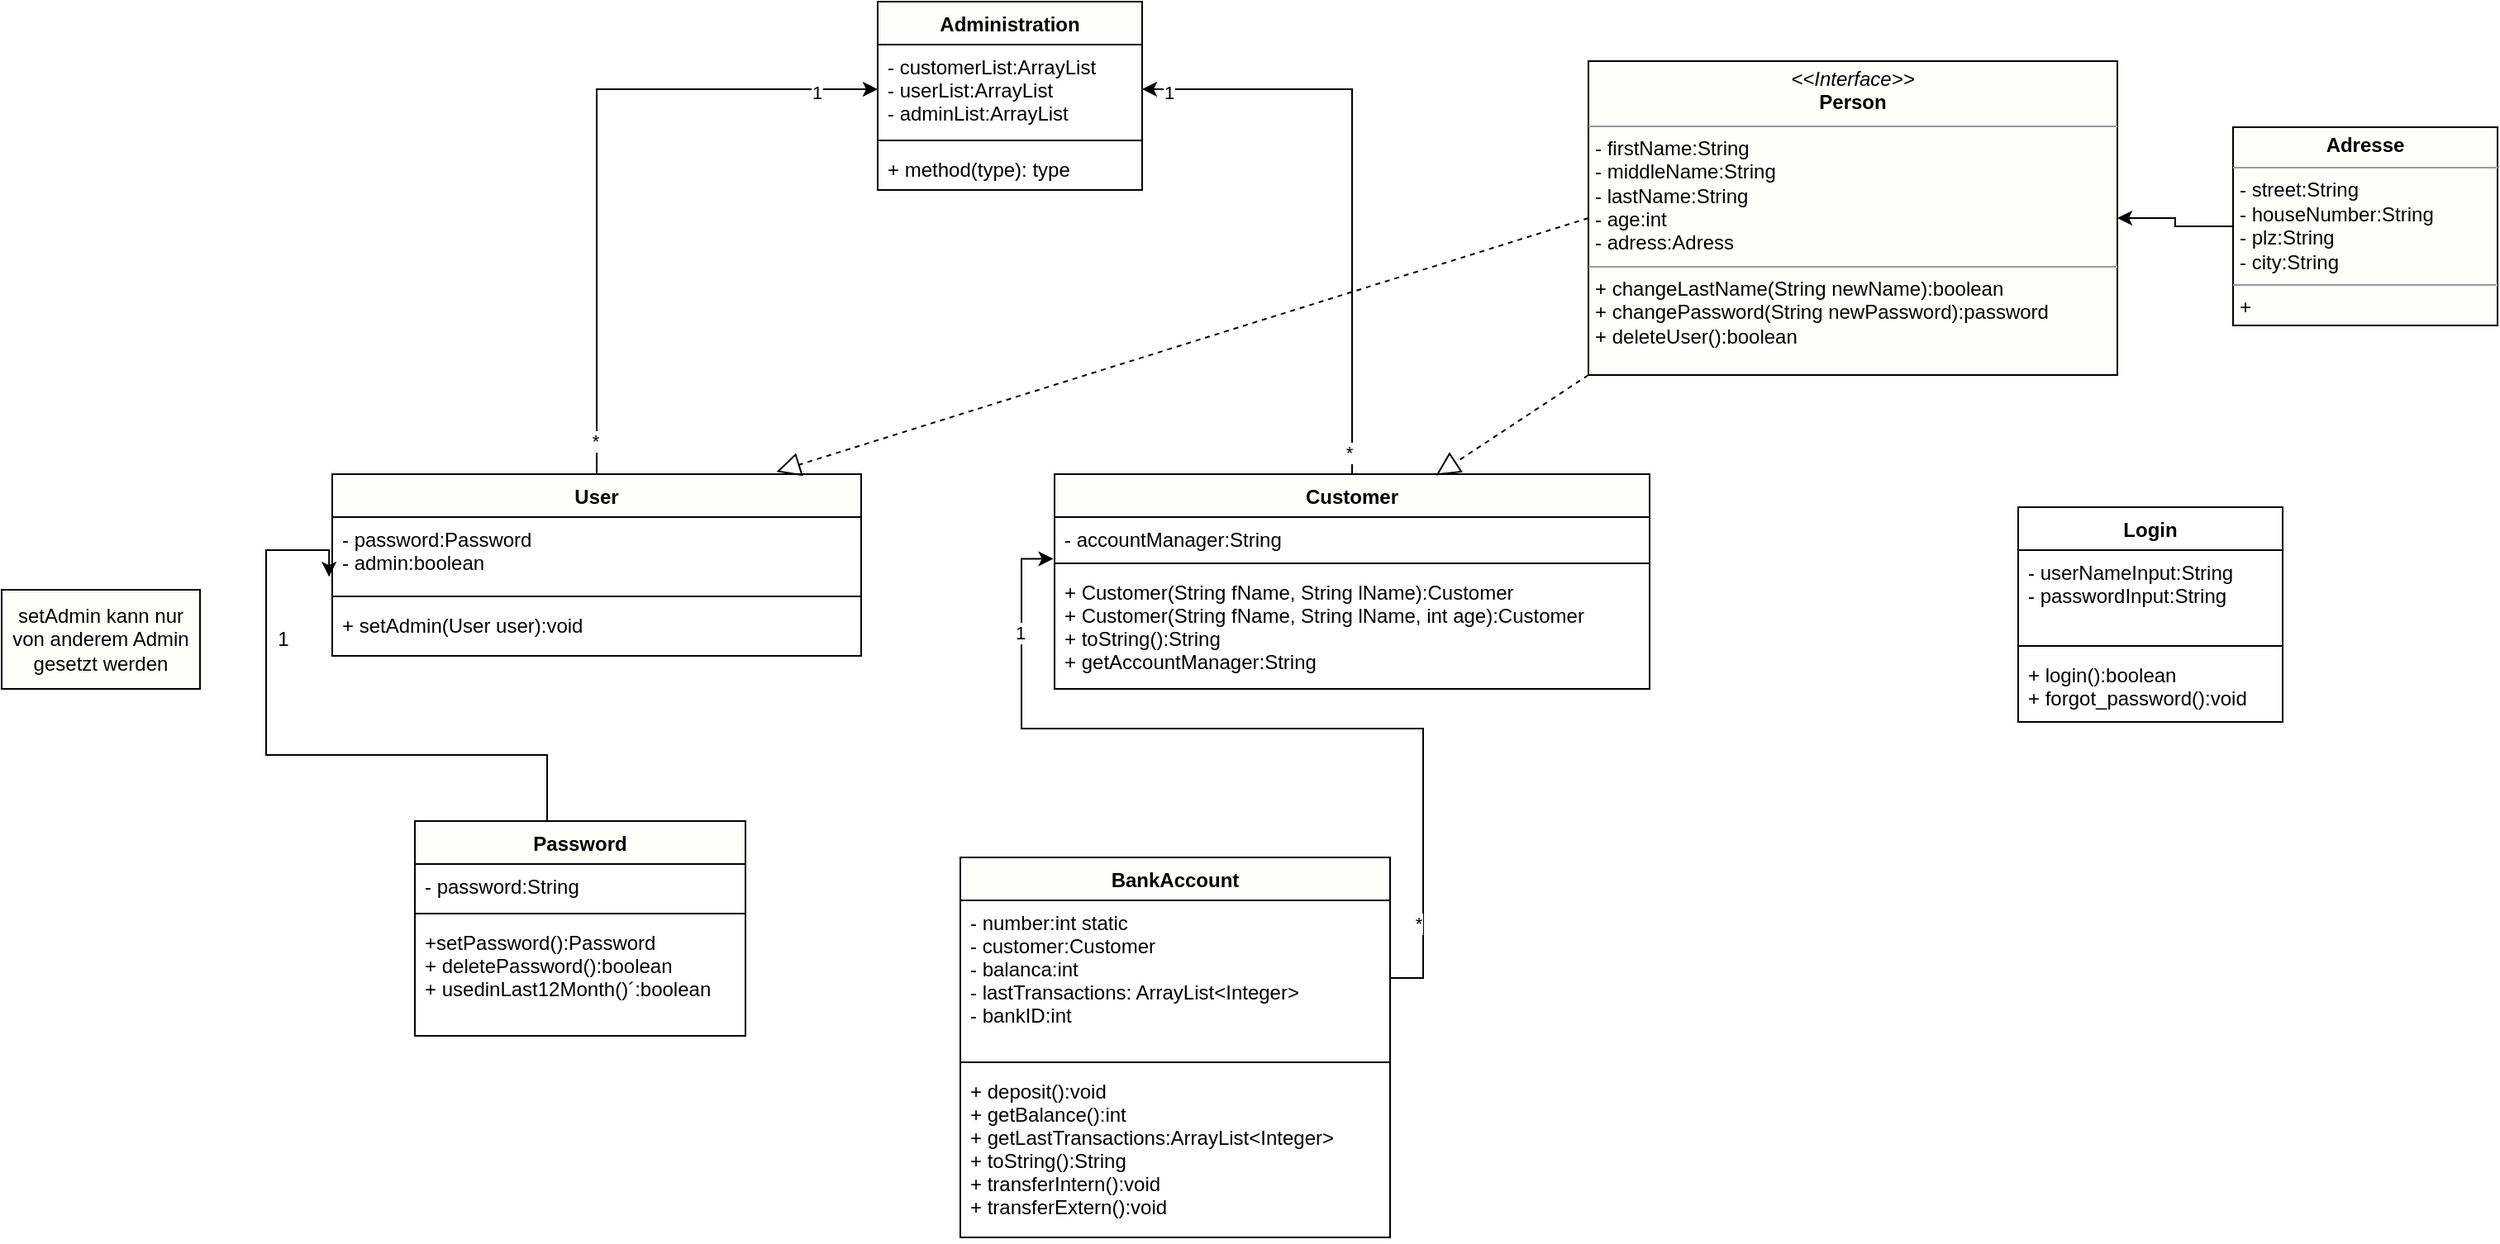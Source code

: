 <mxfile version="14.5.8" type="github" pages="3">
  <diagram id="5WvE_TeE9GjP7bDvHqvS" name="Classes">
    <mxGraphModel dx="2473" dy="2073" grid="1" gridSize="10" guides="1" tooltips="1" connect="1" arrows="1" fold="1" page="1" pageScale="1" pageWidth="827" pageHeight="1169" math="0" shadow="0">
      <root>
        <mxCell id="0" />
        <mxCell id="1" parent="0" />
        <mxCell id="yAYhWzeGtVgSM8NESJbi-16" value="Login" style="swimlane;fontStyle=1;align=center;verticalAlign=top;childLayout=stackLayout;horizontal=1;startSize=26;horizontalStack=0;resizeParent=1;resizeParentMax=0;resizeLast=0;collapsible=1;marginBottom=0;" vertex="1" parent="1">
          <mxGeometry x="1050" y="220" width="160" height="130" as="geometry" />
        </mxCell>
        <mxCell id="yAYhWzeGtVgSM8NESJbi-17" value="- userNameInput:String&#xa;- passwordInput:String" style="text;strokeColor=none;fillColor=none;align=left;verticalAlign=top;spacingLeft=4;spacingRight=4;overflow=hidden;rotatable=0;points=[[0,0.5],[1,0.5]];portConstraint=eastwest;" vertex="1" parent="yAYhWzeGtVgSM8NESJbi-16">
          <mxGeometry y="26" width="160" height="54" as="geometry" />
        </mxCell>
        <mxCell id="yAYhWzeGtVgSM8NESJbi-18" value="" style="line;strokeWidth=1;fillColor=none;align=left;verticalAlign=middle;spacingTop=-1;spacingLeft=3;spacingRight=3;rotatable=0;labelPosition=right;points=[];portConstraint=eastwest;" vertex="1" parent="yAYhWzeGtVgSM8NESJbi-16">
          <mxGeometry y="80" width="160" height="8" as="geometry" />
        </mxCell>
        <mxCell id="yAYhWzeGtVgSM8NESJbi-19" value="+ login():boolean&#xa;+ forgot_password():void&#xa;" style="text;strokeColor=none;fillColor=none;align=left;verticalAlign=top;spacingLeft=4;spacingRight=4;overflow=hidden;rotatable=0;points=[[0,0.5],[1,0.5]];portConstraint=eastwest;" vertex="1" parent="yAYhWzeGtVgSM8NESJbi-16">
          <mxGeometry y="88" width="160" height="42" as="geometry" />
        </mxCell>
        <mxCell id="a04i6aq1lrujuW8QD35m-5" style="edgeStyle=orthogonalEdgeStyle;rounded=0;orthogonalLoop=1;jettySize=auto;html=1;" edge="1" parent="1" source="Yq6aoSofiCBbfpdhKU_5-1" target="a04i6aq1lrujuW8QD35m-2">
          <mxGeometry relative="1" as="geometry" />
        </mxCell>
        <mxCell id="a04i6aq1lrujuW8QD35m-6" value="1" style="edgeLabel;html=1;align=center;verticalAlign=middle;resizable=0;points=[];" vertex="1" connectable="0" parent="a04i6aq1lrujuW8QD35m-5">
          <mxGeometry x="0.817" y="-2" relative="1" as="geometry">
            <mxPoint as="offset" />
          </mxGeometry>
        </mxCell>
        <mxCell id="a04i6aq1lrujuW8QD35m-7" value="*" style="edgeLabel;html=1;align=center;verticalAlign=middle;resizable=0;points=[];" vertex="1" connectable="0" parent="a04i6aq1lrujuW8QD35m-5">
          <mxGeometry x="-0.9" y="1" relative="1" as="geometry">
            <mxPoint as="offset" />
          </mxGeometry>
        </mxCell>
        <mxCell id="Yq6aoSofiCBbfpdhKU_5-1" value="User" style="swimlane;fontStyle=1;align=center;verticalAlign=top;childLayout=stackLayout;horizontal=1;startSize=26;horizontalStack=0;resizeParent=1;resizeParentMax=0;resizeLast=0;collapsible=1;marginBottom=0;fillColor=#FEFFFA;" vertex="1" parent="1">
          <mxGeometry x="30" y="200" width="320" height="110" as="geometry" />
        </mxCell>
        <mxCell id="Yq6aoSofiCBbfpdhKU_5-2" value="- password:Password&#xa;- admin:boolean&#xa;" style="text;strokeColor=none;fillColor=none;align=left;verticalAlign=top;spacingLeft=4;spacingRight=4;overflow=hidden;rotatable=0;points=[[0,0.5],[1,0.5]];portConstraint=eastwest;" vertex="1" parent="Yq6aoSofiCBbfpdhKU_5-1">
          <mxGeometry y="26" width="320" height="44" as="geometry" />
        </mxCell>
        <mxCell id="Yq6aoSofiCBbfpdhKU_5-3" value="" style="line;strokeWidth=1;fillColor=none;align=left;verticalAlign=middle;spacingTop=-1;spacingLeft=3;spacingRight=3;rotatable=0;labelPosition=right;points=[];portConstraint=eastwest;" vertex="1" parent="Yq6aoSofiCBbfpdhKU_5-1">
          <mxGeometry y="70" width="320" height="8" as="geometry" />
        </mxCell>
        <mxCell id="Yq6aoSofiCBbfpdhKU_5-4" value="+ setAdmin(User user):void&#xa;&#xa;" style="text;strokeColor=none;fillColor=none;align=left;verticalAlign=top;spacingLeft=4;spacingRight=4;overflow=hidden;rotatable=0;points=[[0,0.5],[1,0.5]];portConstraint=eastwest;" vertex="1" parent="Yq6aoSofiCBbfpdhKU_5-1">
          <mxGeometry y="78" width="320" height="32" as="geometry" />
        </mxCell>
        <mxCell id="QmFmvsBYAUK9m0hf4N-G-6" style="edgeStyle=orthogonalEdgeStyle;rounded=0;orthogonalLoop=1;jettySize=auto;html=1;entryX=-0.006;entryY=0.821;entryDx=0;entryDy=0;entryPerimeter=0;" edge="1" parent="1" source="QmFmvsBYAUK9m0hf4N-G-2" target="Yq6aoSofiCBbfpdhKU_5-2">
          <mxGeometry relative="1" as="geometry">
            <Array as="points">
              <mxPoint x="160" y="370" />
              <mxPoint x="-10" y="370" />
              <mxPoint x="-10" y="246" />
            </Array>
          </mxGeometry>
        </mxCell>
        <mxCell id="QmFmvsBYAUK9m0hf4N-G-2" value="Password" style="swimlane;fontStyle=1;align=center;verticalAlign=top;childLayout=stackLayout;horizontal=1;startSize=26;horizontalStack=0;resizeParent=1;resizeParentMax=0;resizeLast=0;collapsible=1;marginBottom=0;fillColor=#FEFFFA;" vertex="1" parent="1">
          <mxGeometry x="80" y="410" width="200" height="130" as="geometry" />
        </mxCell>
        <mxCell id="QmFmvsBYAUK9m0hf4N-G-3" value="- password:String" style="text;strokeColor=none;fillColor=none;align=left;verticalAlign=top;spacingLeft=4;spacingRight=4;overflow=hidden;rotatable=0;points=[[0,0.5],[1,0.5]];portConstraint=eastwest;" vertex="1" parent="QmFmvsBYAUK9m0hf4N-G-2">
          <mxGeometry y="26" width="200" height="26" as="geometry" />
        </mxCell>
        <mxCell id="QmFmvsBYAUK9m0hf4N-G-4" value="" style="line;strokeWidth=1;fillColor=none;align=left;verticalAlign=middle;spacingTop=-1;spacingLeft=3;spacingRight=3;rotatable=0;labelPosition=right;points=[];portConstraint=eastwest;" vertex="1" parent="QmFmvsBYAUK9m0hf4N-G-2">
          <mxGeometry y="52" width="200" height="8" as="geometry" />
        </mxCell>
        <mxCell id="QmFmvsBYAUK9m0hf4N-G-5" value="+setPassword():Password&#xa;+ deletePassword():boolean&#xa;+ usedinLast12Month()´:boolean" style="text;strokeColor=none;fillColor=none;align=left;verticalAlign=top;spacingLeft=4;spacingRight=4;overflow=hidden;rotatable=0;points=[[0,0.5],[1,0.5]];portConstraint=eastwest;" vertex="1" parent="QmFmvsBYAUK9m0hf4N-G-2">
          <mxGeometry y="60" width="200" height="70" as="geometry" />
        </mxCell>
        <mxCell id="8Pk3aCnCF4FakZzgmtOB-1" value="1" style="text;html=1;align=center;verticalAlign=middle;resizable=0;points=[];autosize=1;strokeColor=none;" vertex="1" parent="1">
          <mxGeometry x="-10" y="290" width="20" height="20" as="geometry" />
        </mxCell>
        <mxCell id="8Pk3aCnCF4FakZzgmtOB-2" value="BankAccount" style="swimlane;fontStyle=1;align=center;verticalAlign=top;childLayout=stackLayout;horizontal=1;startSize=26;horizontalStack=0;resizeParent=1;resizeParentMax=0;resizeLast=0;collapsible=1;marginBottom=0;fillColor=#FEFFFA;" vertex="1" parent="1">
          <mxGeometry x="410" y="432" width="260" height="230" as="geometry" />
        </mxCell>
        <mxCell id="8Pk3aCnCF4FakZzgmtOB-3" value="- number:int static&#xa;- customer:Customer&#xa;- balanca:int&#xa;- lastTransactions: ArrayList&lt;Integer&gt;&#xa;- bankID:int&#xa;" style="text;strokeColor=none;fillColor=none;align=left;verticalAlign=top;spacingLeft=4;spacingRight=4;overflow=hidden;rotatable=0;points=[[0,0.5],[1,0.5]];portConstraint=eastwest;" vertex="1" parent="8Pk3aCnCF4FakZzgmtOB-2">
          <mxGeometry y="26" width="260" height="94" as="geometry" />
        </mxCell>
        <mxCell id="8Pk3aCnCF4FakZzgmtOB-4" value="" style="line;strokeWidth=1;fillColor=none;align=left;verticalAlign=middle;spacingTop=-1;spacingLeft=3;spacingRight=3;rotatable=0;labelPosition=right;points=[];portConstraint=eastwest;" vertex="1" parent="8Pk3aCnCF4FakZzgmtOB-2">
          <mxGeometry y="120" width="260" height="8" as="geometry" />
        </mxCell>
        <mxCell id="8Pk3aCnCF4FakZzgmtOB-5" value="+ deposit():void&#xa;+ getBalance():int&#xa;+ getLastTransactions:ArrayList&lt;Integer&gt;&#xa;+ toString():String&#xa;+ transferIntern():void&#xa;+ transferExtern():void&#xa;&#xa;&#xa;" style="text;strokeColor=none;fillColor=none;align=left;verticalAlign=top;spacingLeft=4;spacingRight=4;overflow=hidden;rotatable=0;points=[[0,0.5],[1,0.5]];portConstraint=eastwest;" vertex="1" parent="8Pk3aCnCF4FakZzgmtOB-2">
          <mxGeometry y="128" width="260" height="102" as="geometry" />
        </mxCell>
        <mxCell id="a04i6aq1lrujuW8QD35m-8" style="edgeStyle=orthogonalEdgeStyle;rounded=0;orthogonalLoop=1;jettySize=auto;html=1;" edge="1" parent="1" source="8Pk3aCnCF4FakZzgmtOB-6" target="a04i6aq1lrujuW8QD35m-2">
          <mxGeometry relative="1" as="geometry" />
        </mxCell>
        <mxCell id="a04i6aq1lrujuW8QD35m-9" value="1" style="edgeLabel;html=1;align=center;verticalAlign=middle;resizable=0;points=[];" vertex="1" connectable="0" parent="a04i6aq1lrujuW8QD35m-8">
          <mxGeometry x="0.912" y="2" relative="1" as="geometry">
            <mxPoint as="offset" />
          </mxGeometry>
        </mxCell>
        <mxCell id="a04i6aq1lrujuW8QD35m-10" value="*" style="edgeLabel;html=1;align=center;verticalAlign=middle;resizable=0;points=[];" vertex="1" connectable="0" parent="a04i6aq1lrujuW8QD35m-8">
          <mxGeometry x="-0.925" y="2" relative="1" as="geometry">
            <mxPoint as="offset" />
          </mxGeometry>
        </mxCell>
        <mxCell id="8Pk3aCnCF4FakZzgmtOB-6" value="Customer" style="swimlane;fontStyle=1;align=center;verticalAlign=top;childLayout=stackLayout;horizontal=1;startSize=26;horizontalStack=0;resizeParent=1;resizeParentMax=0;resizeLast=0;collapsible=1;marginBottom=0;fillColor=#FEFFFA;" vertex="1" parent="1">
          <mxGeometry x="467" y="200" width="360" height="130" as="geometry" />
        </mxCell>
        <mxCell id="8Pk3aCnCF4FakZzgmtOB-7" value="- accountManager:String&#xa;" style="text;strokeColor=none;fillColor=none;align=left;verticalAlign=top;spacingLeft=4;spacingRight=4;overflow=hidden;rotatable=0;points=[[0,0.5],[1,0.5]];portConstraint=eastwest;" vertex="1" parent="8Pk3aCnCF4FakZzgmtOB-6">
          <mxGeometry y="26" width="360" height="24" as="geometry" />
        </mxCell>
        <mxCell id="8Pk3aCnCF4FakZzgmtOB-8" value="" style="line;strokeWidth=1;fillColor=none;align=left;verticalAlign=middle;spacingTop=-1;spacingLeft=3;spacingRight=3;rotatable=0;labelPosition=right;points=[];portConstraint=eastwest;" vertex="1" parent="8Pk3aCnCF4FakZzgmtOB-6">
          <mxGeometry y="50" width="360" height="8" as="geometry" />
        </mxCell>
        <mxCell id="8Pk3aCnCF4FakZzgmtOB-9" value="+ Customer(String fName, String lName):Customer&#xa;+ Customer(String fName, String lName, int age):Customer&#xa;+ toString():String&#xa;+ getAccountManager:String&#xa;" style="text;strokeColor=none;fillColor=none;align=left;verticalAlign=top;spacingLeft=4;spacingRight=4;overflow=hidden;rotatable=0;points=[[0,0.5],[1,0.5]];portConstraint=eastwest;" vertex="1" parent="8Pk3aCnCF4FakZzgmtOB-6">
          <mxGeometry y="58" width="360" height="72" as="geometry" />
        </mxCell>
        <mxCell id="8Pk3aCnCF4FakZzgmtOB-10" style="edgeStyle=orthogonalEdgeStyle;rounded=0;orthogonalLoop=1;jettySize=auto;html=1;entryX=-0.002;entryY=1.052;entryDx=0;entryDy=0;entryPerimeter=0;" edge="1" parent="1" source="8Pk3aCnCF4FakZzgmtOB-3" target="8Pk3aCnCF4FakZzgmtOB-7">
          <mxGeometry relative="1" as="geometry" />
        </mxCell>
        <mxCell id="8Pk3aCnCF4FakZzgmtOB-11" value="1" style="edgeLabel;html=1;align=center;verticalAlign=middle;resizable=0;points=[];" vertex="1" connectable="0" parent="8Pk3aCnCF4FakZzgmtOB-10">
          <mxGeometry x="0.763" y="1" relative="1" as="geometry">
            <mxPoint as="offset" />
          </mxGeometry>
        </mxCell>
        <mxCell id="8Pk3aCnCF4FakZzgmtOB-12" value="*" style="edgeLabel;html=1;align=center;verticalAlign=middle;resizable=0;points=[];" vertex="1" connectable="0" parent="8Pk3aCnCF4FakZzgmtOB-10">
          <mxGeometry x="-0.803" y="3" relative="1" as="geometry">
            <mxPoint as="offset" />
          </mxGeometry>
        </mxCell>
        <mxCell id="a04i6aq1lrujuW8QD35m-1" value="Administration" style="swimlane;fontStyle=1;align=center;verticalAlign=top;childLayout=stackLayout;horizontal=1;startSize=26;horizontalStack=0;resizeParent=1;resizeParentMax=0;resizeLast=0;collapsible=1;marginBottom=0;fillColor=#FEFFFA;" vertex="1" parent="1">
          <mxGeometry x="360" y="-86" width="160" height="114" as="geometry" />
        </mxCell>
        <mxCell id="a04i6aq1lrujuW8QD35m-2" value="- customerList:ArrayList&#xa;- userList:ArrayList&#xa;- adminList:ArrayList&#xa;&#xa;" style="text;strokeColor=none;fillColor=none;align=left;verticalAlign=top;spacingLeft=4;spacingRight=4;overflow=hidden;rotatable=0;points=[[0,0.5],[1,0.5]];portConstraint=eastwest;" vertex="1" parent="a04i6aq1lrujuW8QD35m-1">
          <mxGeometry y="26" width="160" height="54" as="geometry" />
        </mxCell>
        <mxCell id="a04i6aq1lrujuW8QD35m-3" value="" style="line;strokeWidth=1;fillColor=none;align=left;verticalAlign=middle;spacingTop=-1;spacingLeft=3;spacingRight=3;rotatable=0;labelPosition=right;points=[];portConstraint=eastwest;" vertex="1" parent="a04i6aq1lrujuW8QD35m-1">
          <mxGeometry y="80" width="160" height="8" as="geometry" />
        </mxCell>
        <mxCell id="a04i6aq1lrujuW8QD35m-4" value="+ method(type): type" style="text;strokeColor=none;fillColor=none;align=left;verticalAlign=top;spacingLeft=4;spacingRight=4;overflow=hidden;rotatable=0;points=[[0,0.5],[1,0.5]];portConstraint=eastwest;" vertex="1" parent="a04i6aq1lrujuW8QD35m-1">
          <mxGeometry y="88" width="160" height="26" as="geometry" />
        </mxCell>
        <mxCell id="a04i6aq1lrujuW8QD35m-11" value="&lt;p style=&quot;margin: 0px ; margin-top: 4px ; text-align: center&quot;&gt;&lt;i&gt;&amp;lt;&amp;lt;Interface&amp;gt;&amp;gt;&lt;/i&gt;&lt;br&gt;&lt;b&gt;Person&lt;/b&gt;&lt;/p&gt;&lt;hr size=&quot;1&quot;&gt;&lt;p style=&quot;margin: 0px ; margin-left: 4px&quot;&gt;- firstName:String&lt;br&gt;- middleName:String&lt;br&gt;- lastName:String&lt;br&gt;- age:int&lt;/p&gt;&lt;p style=&quot;margin: 0px ; margin-left: 4px&quot;&gt;- adress:Adress&lt;br&gt;&lt;/p&gt;&lt;hr size=&quot;1&quot;&gt;&lt;p style=&quot;margin: 0px ; margin-left: 4px&quot;&gt;+ changeLastName(String newName):boolean&lt;br&gt;+ changePassword(String newPassword):password&lt;br&gt;+ deleteUser():boolean&lt;/p&gt;" style="verticalAlign=top;align=left;overflow=fill;fontSize=12;fontFamily=Helvetica;html=1;fillColor=#FEFFFA;" vertex="1" parent="1">
          <mxGeometry x="790" y="-50" width="320" height="190" as="geometry" />
        </mxCell>
        <mxCell id="a04i6aq1lrujuW8QD35m-13" style="edgeStyle=orthogonalEdgeStyle;rounded=0;orthogonalLoop=1;jettySize=auto;html=1;entryX=1;entryY=0.5;entryDx=0;entryDy=0;" edge="1" parent="1" source="a04i6aq1lrujuW8QD35m-12" target="a04i6aq1lrujuW8QD35m-11">
          <mxGeometry relative="1" as="geometry" />
        </mxCell>
        <mxCell id="a04i6aq1lrujuW8QD35m-12" value="&lt;p style=&quot;margin: 0px ; margin-top: 4px ; text-align: center&quot;&gt;&lt;b&gt;Adresse&lt;/b&gt;&lt;br&gt;&lt;/p&gt;&lt;hr size=&quot;1&quot;&gt;&lt;p style=&quot;margin: 0px ; margin-left: 4px&quot;&gt;- street:String&lt;/p&gt;&lt;p style=&quot;margin: 0px ; margin-left: 4px&quot;&gt;- houseNumber:String&lt;br&gt;&lt;/p&gt;&lt;p style=&quot;margin: 0px ; margin-left: 4px&quot;&gt;- plz:String&lt;br&gt;- city:String&lt;br&gt;&lt;/p&gt;&lt;hr size=&quot;1&quot;&gt;&lt;p style=&quot;margin: 0px ; margin-left: 4px&quot;&gt;+&lt;br&gt;&lt;/p&gt;" style="verticalAlign=top;align=left;overflow=fill;fontSize=12;fontFamily=Helvetica;html=1;fillColor=#FEFFFA;" vertex="1" parent="1">
          <mxGeometry x="1180" y="-10" width="160" height="120" as="geometry" />
        </mxCell>
        <mxCell id="a04i6aq1lrujuW8QD35m-14" value="" style="endArrow=block;dashed=1;endFill=0;endSize=12;html=1;exitX=0;exitY=0.5;exitDx=0;exitDy=0;entryX=0.84;entryY=-0.013;entryDx=0;entryDy=0;entryPerimeter=0;" edge="1" parent="1" source="a04i6aq1lrujuW8QD35m-11" target="Yq6aoSofiCBbfpdhKU_5-1">
          <mxGeometry width="160" relative="1" as="geometry">
            <mxPoint x="430" y="230" as="sourcePoint" />
            <mxPoint x="590" y="230" as="targetPoint" />
          </mxGeometry>
        </mxCell>
        <mxCell id="a04i6aq1lrujuW8QD35m-16" value="" style="endArrow=block;dashed=1;endFill=0;endSize=12;html=1;exitX=0;exitY=1;exitDx=0;exitDy=0;entryX=0.641;entryY=0.006;entryDx=0;entryDy=0;entryPerimeter=0;" edge="1" parent="1" source="a04i6aq1lrujuW8QD35m-11" target="8Pk3aCnCF4FakZzgmtOB-6">
          <mxGeometry width="160" relative="1" as="geometry">
            <mxPoint x="500" y="230" as="sourcePoint" />
            <mxPoint x="660" y="230" as="targetPoint" />
          </mxGeometry>
        </mxCell>
        <mxCell id="a04i6aq1lrujuW8QD35m-22" value="setAdmin kann nur von anderem Admin gesetzt werden" style="rounded=0;whiteSpace=wrap;html=1;fillColor=#FEFFFA;" vertex="1" parent="1">
          <mxGeometry x="-170" y="270" width="120" height="60" as="geometry" />
        </mxCell>
      </root>
    </mxGraphModel>
  </diagram>
  <diagram id="vHmOPJeJbX0OVW7oPPSt" name="Use Case">
    <mxGraphModel dx="1372" dy="753" grid="1" gridSize="10" guides="1" tooltips="1" connect="1" arrows="1" fold="1" page="1" pageScale="1" pageWidth="827" pageHeight="1169" math="0" shadow="0">
      <root>
        <mxCell id="63PPgOzyXpiEod-4MCjg-0" />
        <mxCell id="63PPgOzyXpiEod-4MCjg-1" parent="63PPgOzyXpiEod-4MCjg-0" />
        <mxCell id="md37uZJamLbwJpJN7hos-7" style="edgeStyle=orthogonalEdgeStyle;rounded=0;orthogonalLoop=1;jettySize=auto;html=1;" edge="1" parent="63PPgOzyXpiEod-4MCjg-1" source="nu3Nz8jD-Tqhlq5qlsEE-3" target="md37uZJamLbwJpJN7hos-6">
          <mxGeometry relative="1" as="geometry" />
        </mxCell>
        <mxCell id="nu3Nz8jD-Tqhlq5qlsEE-3" value="User" style="shape=umlActor;verticalLabelPosition=bottom;verticalAlign=top;html=1;" vertex="1" parent="63PPgOzyXpiEod-4MCjg-1">
          <mxGeometry x="60" y="360" width="60" height="120" as="geometry" />
        </mxCell>
        <mxCell id="md37uZJamLbwJpJN7hos-9" style="edgeStyle=orthogonalEdgeStyle;rounded=0;orthogonalLoop=1;jettySize=auto;html=1;" edge="1" parent="63PPgOzyXpiEod-4MCjg-1" source="md37uZJamLbwJpJN7hos-6">
          <mxGeometry relative="1" as="geometry">
            <mxPoint x="360" y="420" as="targetPoint" />
          </mxGeometry>
        </mxCell>
        <mxCell id="md37uZJamLbwJpJN7hos-6" value="Login" style="strokeWidth=2;html=1;shape=mxgraph.flowchart.terminator;whiteSpace=wrap;fillColor=#FEFFFA;" vertex="1" parent="63PPgOzyXpiEod-4MCjg-1">
          <mxGeometry x="200" y="395" width="120" height="50" as="geometry" />
        </mxCell>
        <mxCell id="md37uZJamLbwJpJN7hos-21" style="edgeStyle=orthogonalEdgeStyle;rounded=0;orthogonalLoop=1;jettySize=auto;html=1;entryX=0;entryY=0.5;entryDx=0;entryDy=0;entryPerimeter=0;" edge="1" parent="63PPgOzyXpiEod-4MCjg-1" source="md37uZJamLbwJpJN7hos-8" target="md37uZJamLbwJpJN7hos-20">
          <mxGeometry relative="1" as="geometry" />
        </mxCell>
        <mxCell id="md37uZJamLbwJpJN7hos-8" value="ViewCustomer Data" style="strokeWidth=2;html=1;shape=mxgraph.flowchart.start_1;whiteSpace=wrap;fillColor=#FEFFFA;" vertex="1" parent="63PPgOzyXpiEod-4MCjg-1">
          <mxGeometry x="550" y="260" width="150" height="60" as="geometry" />
        </mxCell>
        <mxCell id="md37uZJamLbwJpJN7hos-11" style="edgeStyle=orthogonalEdgeStyle;rounded=0;orthogonalLoop=1;jettySize=auto;html=1;entryX=0;entryY=0.5;entryDx=0;entryDy=0;entryPerimeter=0;" edge="1" parent="63PPgOzyXpiEod-4MCjg-1" source="md37uZJamLbwJpJN7hos-10" target="md37uZJamLbwJpJN7hos-8">
          <mxGeometry relative="1" as="geometry" />
        </mxCell>
        <mxCell id="md37uZJamLbwJpJN7hos-13" style="edgeStyle=orthogonalEdgeStyle;rounded=0;orthogonalLoop=1;jettySize=auto;html=1;entryX=0;entryY=0.5;entryDx=0;entryDy=0;entryPerimeter=0;" edge="1" parent="63PPgOzyXpiEod-4MCjg-1" source="md37uZJamLbwJpJN7hos-10" target="md37uZJamLbwJpJN7hos-12">
          <mxGeometry relative="1" as="geometry" />
        </mxCell>
        <mxCell id="md37uZJamLbwJpJN7hos-15" style="edgeStyle=orthogonalEdgeStyle;rounded=0;orthogonalLoop=1;jettySize=auto;html=1;" edge="1" parent="63PPgOzyXpiEod-4MCjg-1" source="md37uZJamLbwJpJN7hos-10" target="md37uZJamLbwJpJN7hos-14">
          <mxGeometry relative="1" as="geometry" />
        </mxCell>
        <mxCell id="md37uZJamLbwJpJN7hos-17" style="edgeStyle=orthogonalEdgeStyle;rounded=0;orthogonalLoop=1;jettySize=auto;html=1;" edge="1" parent="63PPgOzyXpiEod-4MCjg-1" source="md37uZJamLbwJpJN7hos-10" target="md37uZJamLbwJpJN7hos-16">
          <mxGeometry relative="1" as="geometry" />
        </mxCell>
        <mxCell id="md37uZJamLbwJpJN7hos-19" style="edgeStyle=orthogonalEdgeStyle;rounded=0;orthogonalLoop=1;jettySize=auto;html=1;entryX=0;entryY=0.5;entryDx=0;entryDy=0;entryPerimeter=0;" edge="1" parent="63PPgOzyXpiEod-4MCjg-1" source="md37uZJamLbwJpJN7hos-10" target="md37uZJamLbwJpJN7hos-18">
          <mxGeometry relative="1" as="geometry" />
        </mxCell>
        <mxCell id="md37uZJamLbwJpJN7hos-24" style="edgeStyle=orthogonalEdgeStyle;rounded=0;orthogonalLoop=1;jettySize=auto;html=1;entryX=0;entryY=0.5;entryDx=0;entryDy=0;entryPerimeter=0;" edge="1" parent="63PPgOzyXpiEod-4MCjg-1" source="md37uZJamLbwJpJN7hos-10" target="md37uZJamLbwJpJN7hos-23">
          <mxGeometry relative="1" as="geometry" />
        </mxCell>
        <mxCell id="md37uZJamLbwJpJN7hos-32" style="edgeStyle=orthogonalEdgeStyle;rounded=0;orthogonalLoop=1;jettySize=auto;html=1;entryX=0;entryY=0.5;entryDx=0;entryDy=0;entryPerimeter=0;" edge="1" parent="63PPgOzyXpiEod-4MCjg-1" source="md37uZJamLbwJpJN7hos-10" target="md37uZJamLbwJpJN7hos-30">
          <mxGeometry relative="1" as="geometry" />
        </mxCell>
        <mxCell id="md37uZJamLbwJpJN7hos-10" value="Main Menu" style="strokeWidth=2;html=1;shape=mxgraph.flowchart.terminator;whiteSpace=wrap;fillColor=#FEFFFA;" vertex="1" parent="63PPgOzyXpiEod-4MCjg-1">
          <mxGeometry x="360" y="395" width="120" height="50" as="geometry" />
        </mxCell>
        <mxCell id="md37uZJamLbwJpJN7hos-22" style="edgeStyle=orthogonalEdgeStyle;rounded=0;orthogonalLoop=1;jettySize=auto;html=1;entryX=0;entryY=0.5;entryDx=0;entryDy=0;entryPerimeter=0;" edge="1" parent="63PPgOzyXpiEod-4MCjg-1" source="md37uZJamLbwJpJN7hos-12" target="md37uZJamLbwJpJN7hos-20">
          <mxGeometry relative="1" as="geometry" />
        </mxCell>
        <mxCell id="md37uZJamLbwJpJN7hos-12" value="Search for Customer" style="strokeWidth=2;html=1;shape=mxgraph.flowchart.start_1;whiteSpace=wrap;fillColor=#FEFFFA;" vertex="1" parent="63PPgOzyXpiEod-4MCjg-1">
          <mxGeometry x="550" y="170" width="150" height="60" as="geometry" />
        </mxCell>
        <mxCell id="md37uZJamLbwJpJN7hos-14" value="Transfer Money (intern)" style="strokeWidth=2;html=1;shape=mxgraph.flowchart.start_1;whiteSpace=wrap;fillColor=#FEFFFA;" vertex="1" parent="63PPgOzyXpiEod-4MCjg-1">
          <mxGeometry x="550" y="350" width="150" height="60" as="geometry" />
        </mxCell>
        <mxCell id="md37uZJamLbwJpJN7hos-16" value="Transfer Money (extern)" style="strokeWidth=2;html=1;shape=mxgraph.flowchart.start_1;whiteSpace=wrap;fillColor=#FEFFFA;" vertex="1" parent="63PPgOzyXpiEod-4MCjg-1">
          <mxGeometry x="550" y="440" width="150" height="60" as="geometry" />
        </mxCell>
        <mxCell id="md37uZJamLbwJpJN7hos-18" value="Cash Deposit" style="strokeWidth=2;html=1;shape=mxgraph.flowchart.start_1;whiteSpace=wrap;fillColor=#FEFFFA;" vertex="1" parent="63PPgOzyXpiEod-4MCjg-1">
          <mxGeometry x="550" y="520" width="150" height="60" as="geometry" />
        </mxCell>
        <mxCell id="md37uZJamLbwJpJN7hos-20" value="Edit Customer Data" style="strokeWidth=2;html=1;shape=mxgraph.flowchart.start_1;whiteSpace=wrap;fillColor=#FEFFFA;" vertex="1" parent="63PPgOzyXpiEod-4MCjg-1">
          <mxGeometry x="770" y="260" width="150" height="60" as="geometry" />
        </mxCell>
        <mxCell id="md37uZJamLbwJpJN7hos-25" style="edgeStyle=orthogonalEdgeStyle;rounded=0;orthogonalLoop=1;jettySize=auto;html=1;" edge="1" parent="63PPgOzyXpiEod-4MCjg-1" source="md37uZJamLbwJpJN7hos-23">
          <mxGeometry relative="1" as="geometry">
            <mxPoint x="780" y="130" as="targetPoint" />
          </mxGeometry>
        </mxCell>
        <mxCell id="md37uZJamLbwJpJN7hos-23" value="New Customer" style="strokeWidth=2;html=1;shape=mxgraph.flowchart.start_1;whiteSpace=wrap;fillColor=#FEFFFA;" vertex="1" parent="63PPgOzyXpiEod-4MCjg-1">
          <mxGeometry x="550" y="100" width="150" height="60" as="geometry" />
        </mxCell>
        <mxCell id="md37uZJamLbwJpJN7hos-27" style="edgeStyle=orthogonalEdgeStyle;rounded=0;orthogonalLoop=1;jettySize=auto;html=1;" edge="1" parent="63PPgOzyXpiEod-4MCjg-1" source="md37uZJamLbwJpJN7hos-26">
          <mxGeometry relative="1" as="geometry">
            <mxPoint x="1000" y="130" as="targetPoint" />
          </mxGeometry>
        </mxCell>
        <mxCell id="md37uZJamLbwJpJN7hos-26" value="Enter Customer Data" style="strokeWidth=2;html=1;shape=mxgraph.flowchart.start_1;whiteSpace=wrap;fillColor=#FEFFFA;" vertex="1" parent="63PPgOzyXpiEod-4MCjg-1">
          <mxGeometry x="780" y="100" width="150" height="60" as="geometry" />
        </mxCell>
        <mxCell id="md37uZJamLbwJpJN7hos-28" value="Print Contract &amp;amp; other Documents" style="strokeWidth=2;html=1;shape=mxgraph.flowchart.start_1;whiteSpace=wrap;fillColor=#FEFFFA;" vertex="1" parent="63PPgOzyXpiEod-4MCjg-1">
          <mxGeometry x="1000" y="100" width="150" height="60" as="geometry" />
        </mxCell>
        <mxCell id="md37uZJamLbwJpJN7hos-30" value="Log Out" style="strokeWidth=2;html=1;shape=mxgraph.flowchart.start_1;whiteSpace=wrap;fillColor=#FEFFFA;" vertex="1" parent="63PPgOzyXpiEod-4MCjg-1">
          <mxGeometry x="550" y="600" width="150" height="60" as="geometry" />
        </mxCell>
      </root>
    </mxGraphModel>
  </diagram>
  <diagram id="DcLejKhkZ5VSy4MfH_Nx" name="Activity Diagram">
    <mxGraphModel dx="1646" dy="904" grid="1" gridSize="10" guides="1" tooltips="1" connect="1" arrows="1" fold="1" page="1" pageScale="1" pageWidth="827" pageHeight="1169" math="0" shadow="0">
      <root>
        <mxCell id="JrlfqNM0wIshlYVjzitG-0" />
        <mxCell id="JrlfqNM0wIshlYVjzitG-1" parent="JrlfqNM0wIshlYVjzitG-0" />
      </root>
    </mxGraphModel>
  </diagram>
</mxfile>
